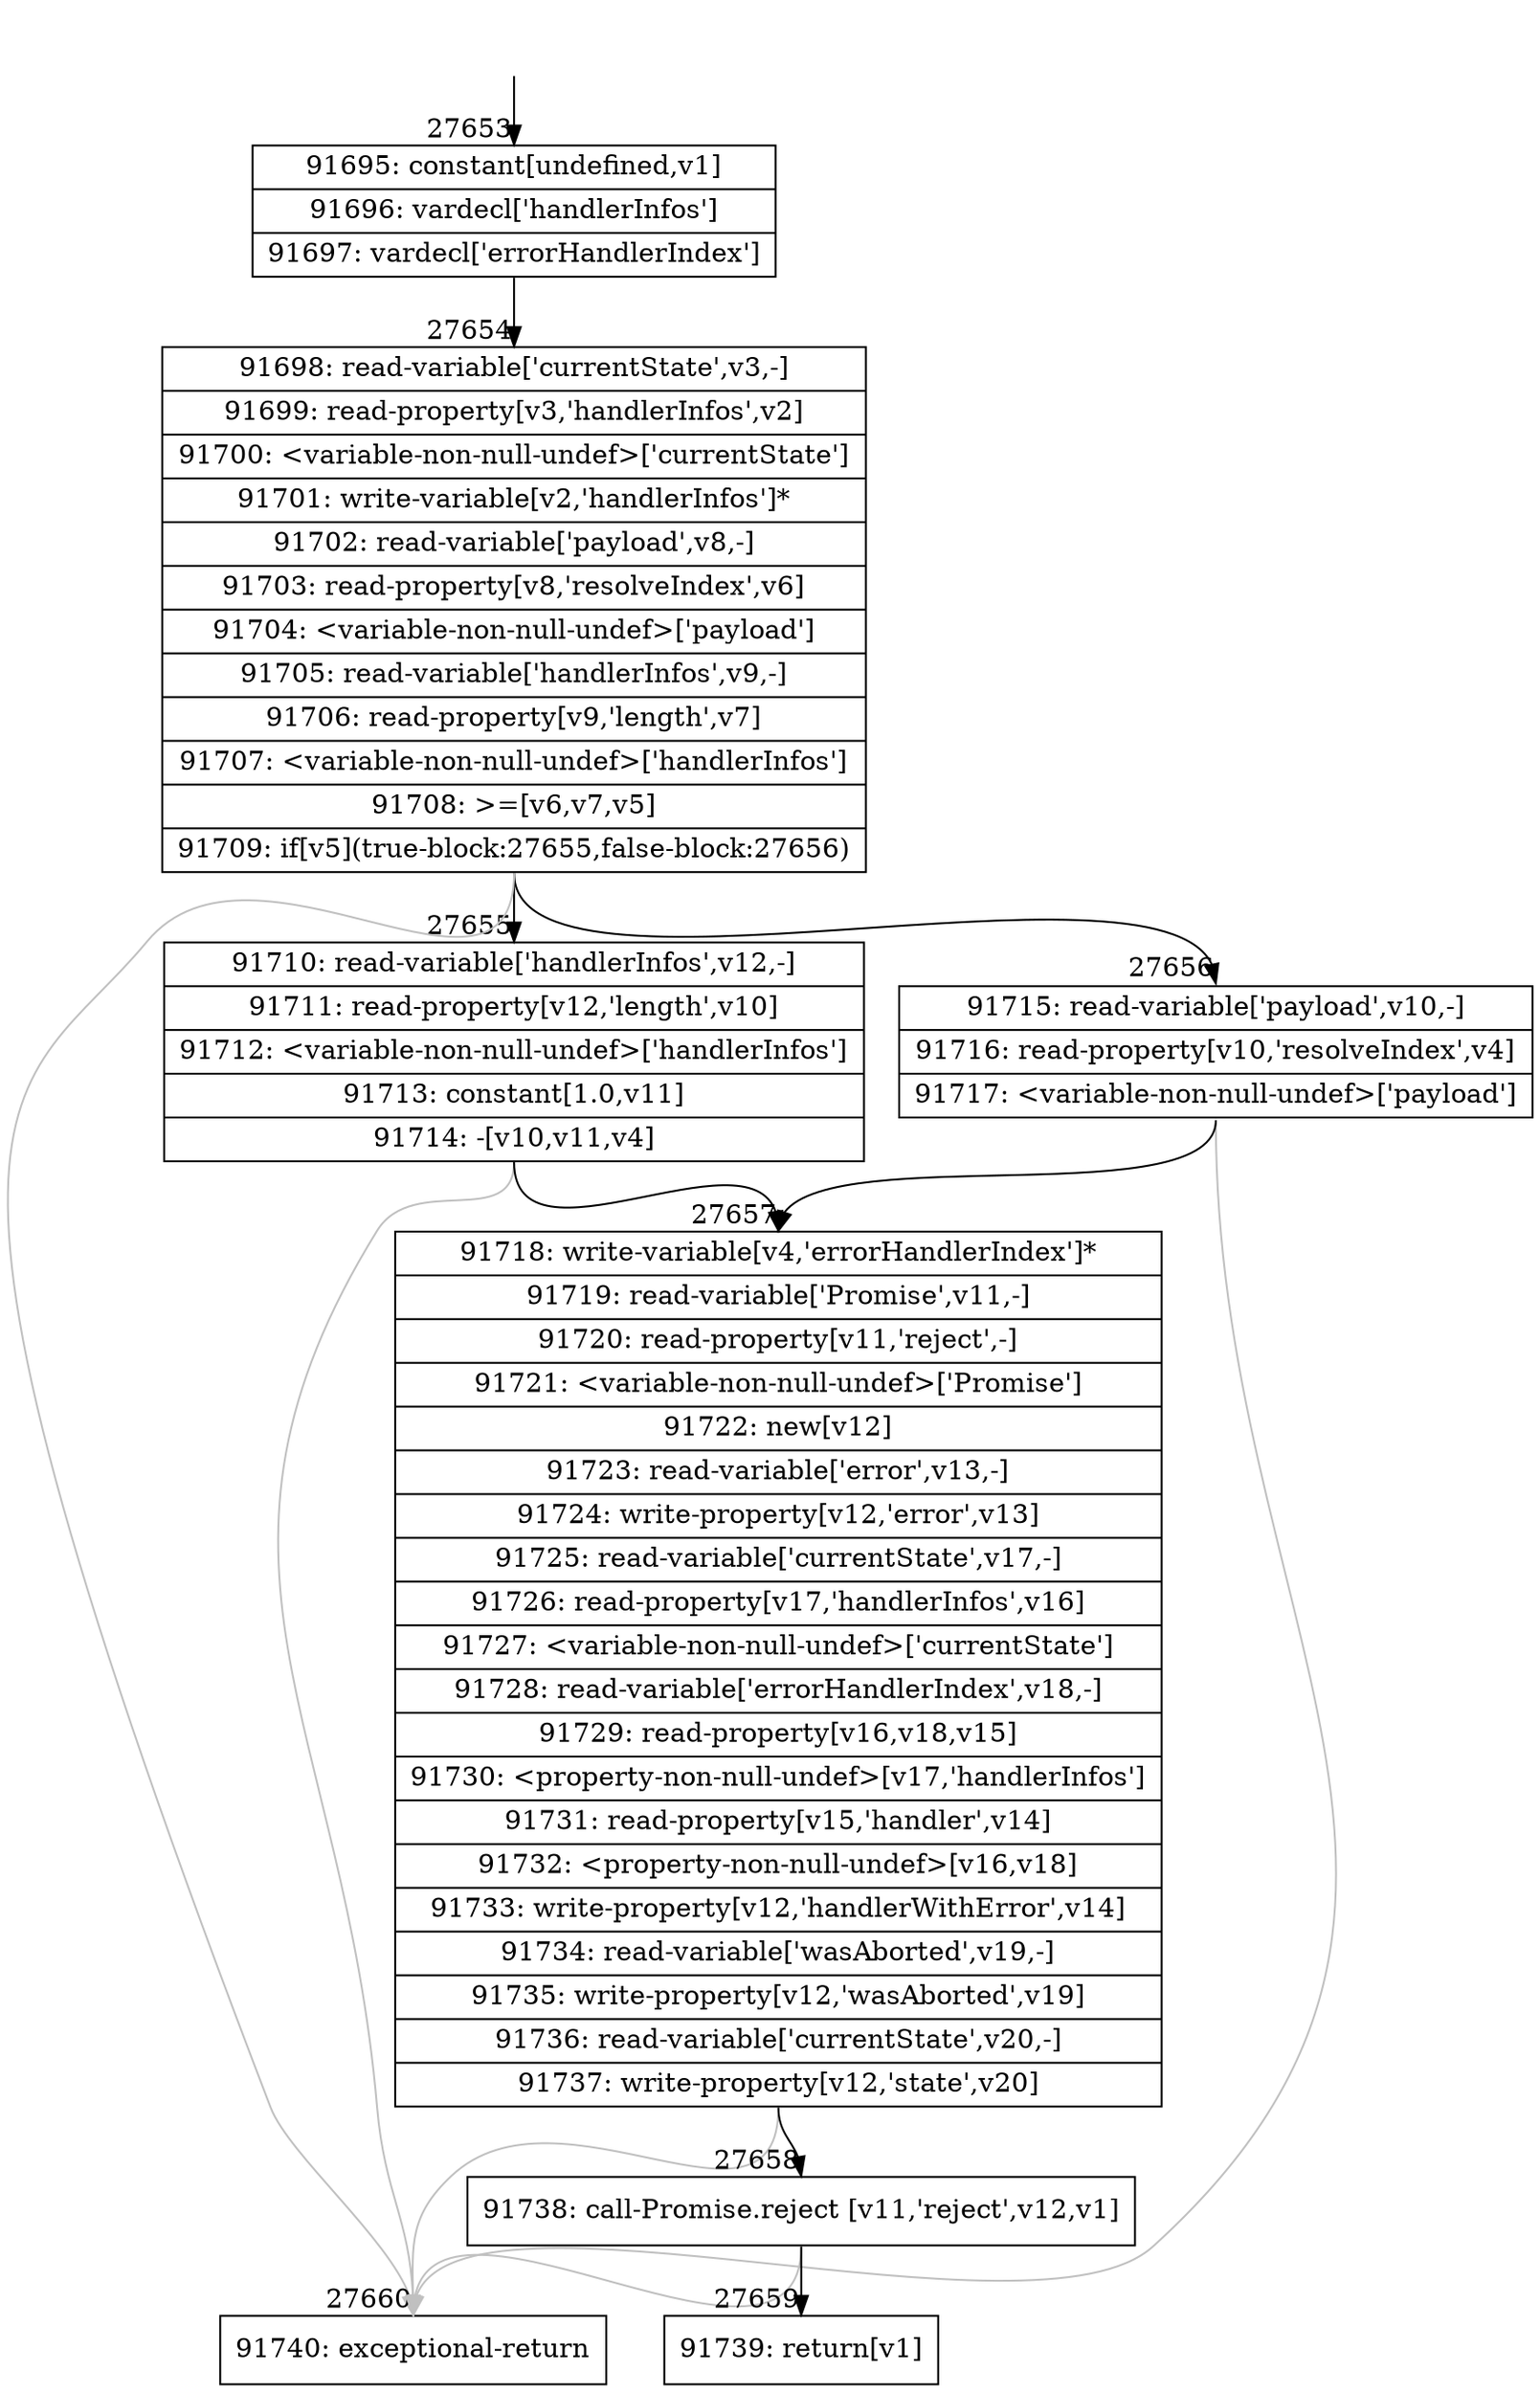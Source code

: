 digraph {
rankdir="TD"
BB_entry2413[shape=none,label=""];
BB_entry2413 -> BB27653 [tailport=s, headport=n, headlabel="    27653"]
BB27653 [shape=record label="{91695: constant[undefined,v1]|91696: vardecl['handlerInfos']|91697: vardecl['errorHandlerIndex']}" ] 
BB27653 -> BB27654 [tailport=s, headport=n, headlabel="      27654"]
BB27654 [shape=record label="{91698: read-variable['currentState',v3,-]|91699: read-property[v3,'handlerInfos',v2]|91700: \<variable-non-null-undef\>['currentState']|91701: write-variable[v2,'handlerInfos']*|91702: read-variable['payload',v8,-]|91703: read-property[v8,'resolveIndex',v6]|91704: \<variable-non-null-undef\>['payload']|91705: read-variable['handlerInfos',v9,-]|91706: read-property[v9,'length',v7]|91707: \<variable-non-null-undef\>['handlerInfos']|91708: \>=[v6,v7,v5]|91709: if[v5](true-block:27655,false-block:27656)}" ] 
BB27654 -> BB27655 [tailport=s, headport=n, headlabel="      27655"]
BB27654 -> BB27656 [tailport=s, headport=n, headlabel="      27656"]
BB27654 -> BB27660 [tailport=s, headport=n, color=gray, headlabel="      27660"]
BB27655 [shape=record label="{91710: read-variable['handlerInfos',v12,-]|91711: read-property[v12,'length',v10]|91712: \<variable-non-null-undef\>['handlerInfos']|91713: constant[1.0,v11]|91714: -[v10,v11,v4]}" ] 
BB27655 -> BB27657 [tailport=s, headport=n, headlabel="      27657"]
BB27655 -> BB27660 [tailport=s, headport=n, color=gray]
BB27656 [shape=record label="{91715: read-variable['payload',v10,-]|91716: read-property[v10,'resolveIndex',v4]|91717: \<variable-non-null-undef\>['payload']}" ] 
BB27656 -> BB27657 [tailport=s, headport=n]
BB27656 -> BB27660 [tailport=s, headport=n, color=gray]
BB27657 [shape=record label="{91718: write-variable[v4,'errorHandlerIndex']*|91719: read-variable['Promise',v11,-]|91720: read-property[v11,'reject',-]|91721: \<variable-non-null-undef\>['Promise']|91722: new[v12]|91723: read-variable['error',v13,-]|91724: write-property[v12,'error',v13]|91725: read-variable['currentState',v17,-]|91726: read-property[v17,'handlerInfos',v16]|91727: \<variable-non-null-undef\>['currentState']|91728: read-variable['errorHandlerIndex',v18,-]|91729: read-property[v16,v18,v15]|91730: \<property-non-null-undef\>[v17,'handlerInfos']|91731: read-property[v15,'handler',v14]|91732: \<property-non-null-undef\>[v16,v18]|91733: write-property[v12,'handlerWithError',v14]|91734: read-variable['wasAborted',v19,-]|91735: write-property[v12,'wasAborted',v19]|91736: read-variable['currentState',v20,-]|91737: write-property[v12,'state',v20]}" ] 
BB27657 -> BB27658 [tailport=s, headport=n, headlabel="      27658"]
BB27657 -> BB27660 [tailport=s, headport=n, color=gray]
BB27658 [shape=record label="{91738: call-Promise.reject [v11,'reject',v12,v1]}" ] 
BB27658 -> BB27659 [tailport=s, headport=n, headlabel="      27659"]
BB27658 -> BB27660 [tailport=s, headport=n, color=gray]
BB27659 [shape=record label="{91739: return[v1]}" ] 
BB27660 [shape=record label="{91740: exceptional-return}" ] 
//#$~ 49653
}
